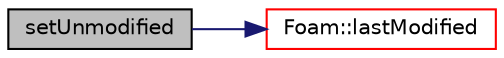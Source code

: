digraph "setUnmodified"
{
  bgcolor="transparent";
  edge [fontname="Helvetica",fontsize="10",labelfontname="Helvetica",labelfontsize="10"];
  node [fontname="Helvetica",fontsize="10",shape=record];
  rankdir="LR";
  Node1 [label="setUnmodified",height=0.2,width=0.4,color="black", fillcolor="grey75", style="filled", fontcolor="black"];
  Node1 -> Node2 [color="midnightblue",fontsize="10",style="solid",fontname="Helvetica"];
  Node2 [label="Foam::lastModified",height=0.2,width=0.4,color="red",URL="$a10936.html#ae3ce32c8e6381f13167edb8261cf62a8",tooltip="Return time of last file modification. "];
}
